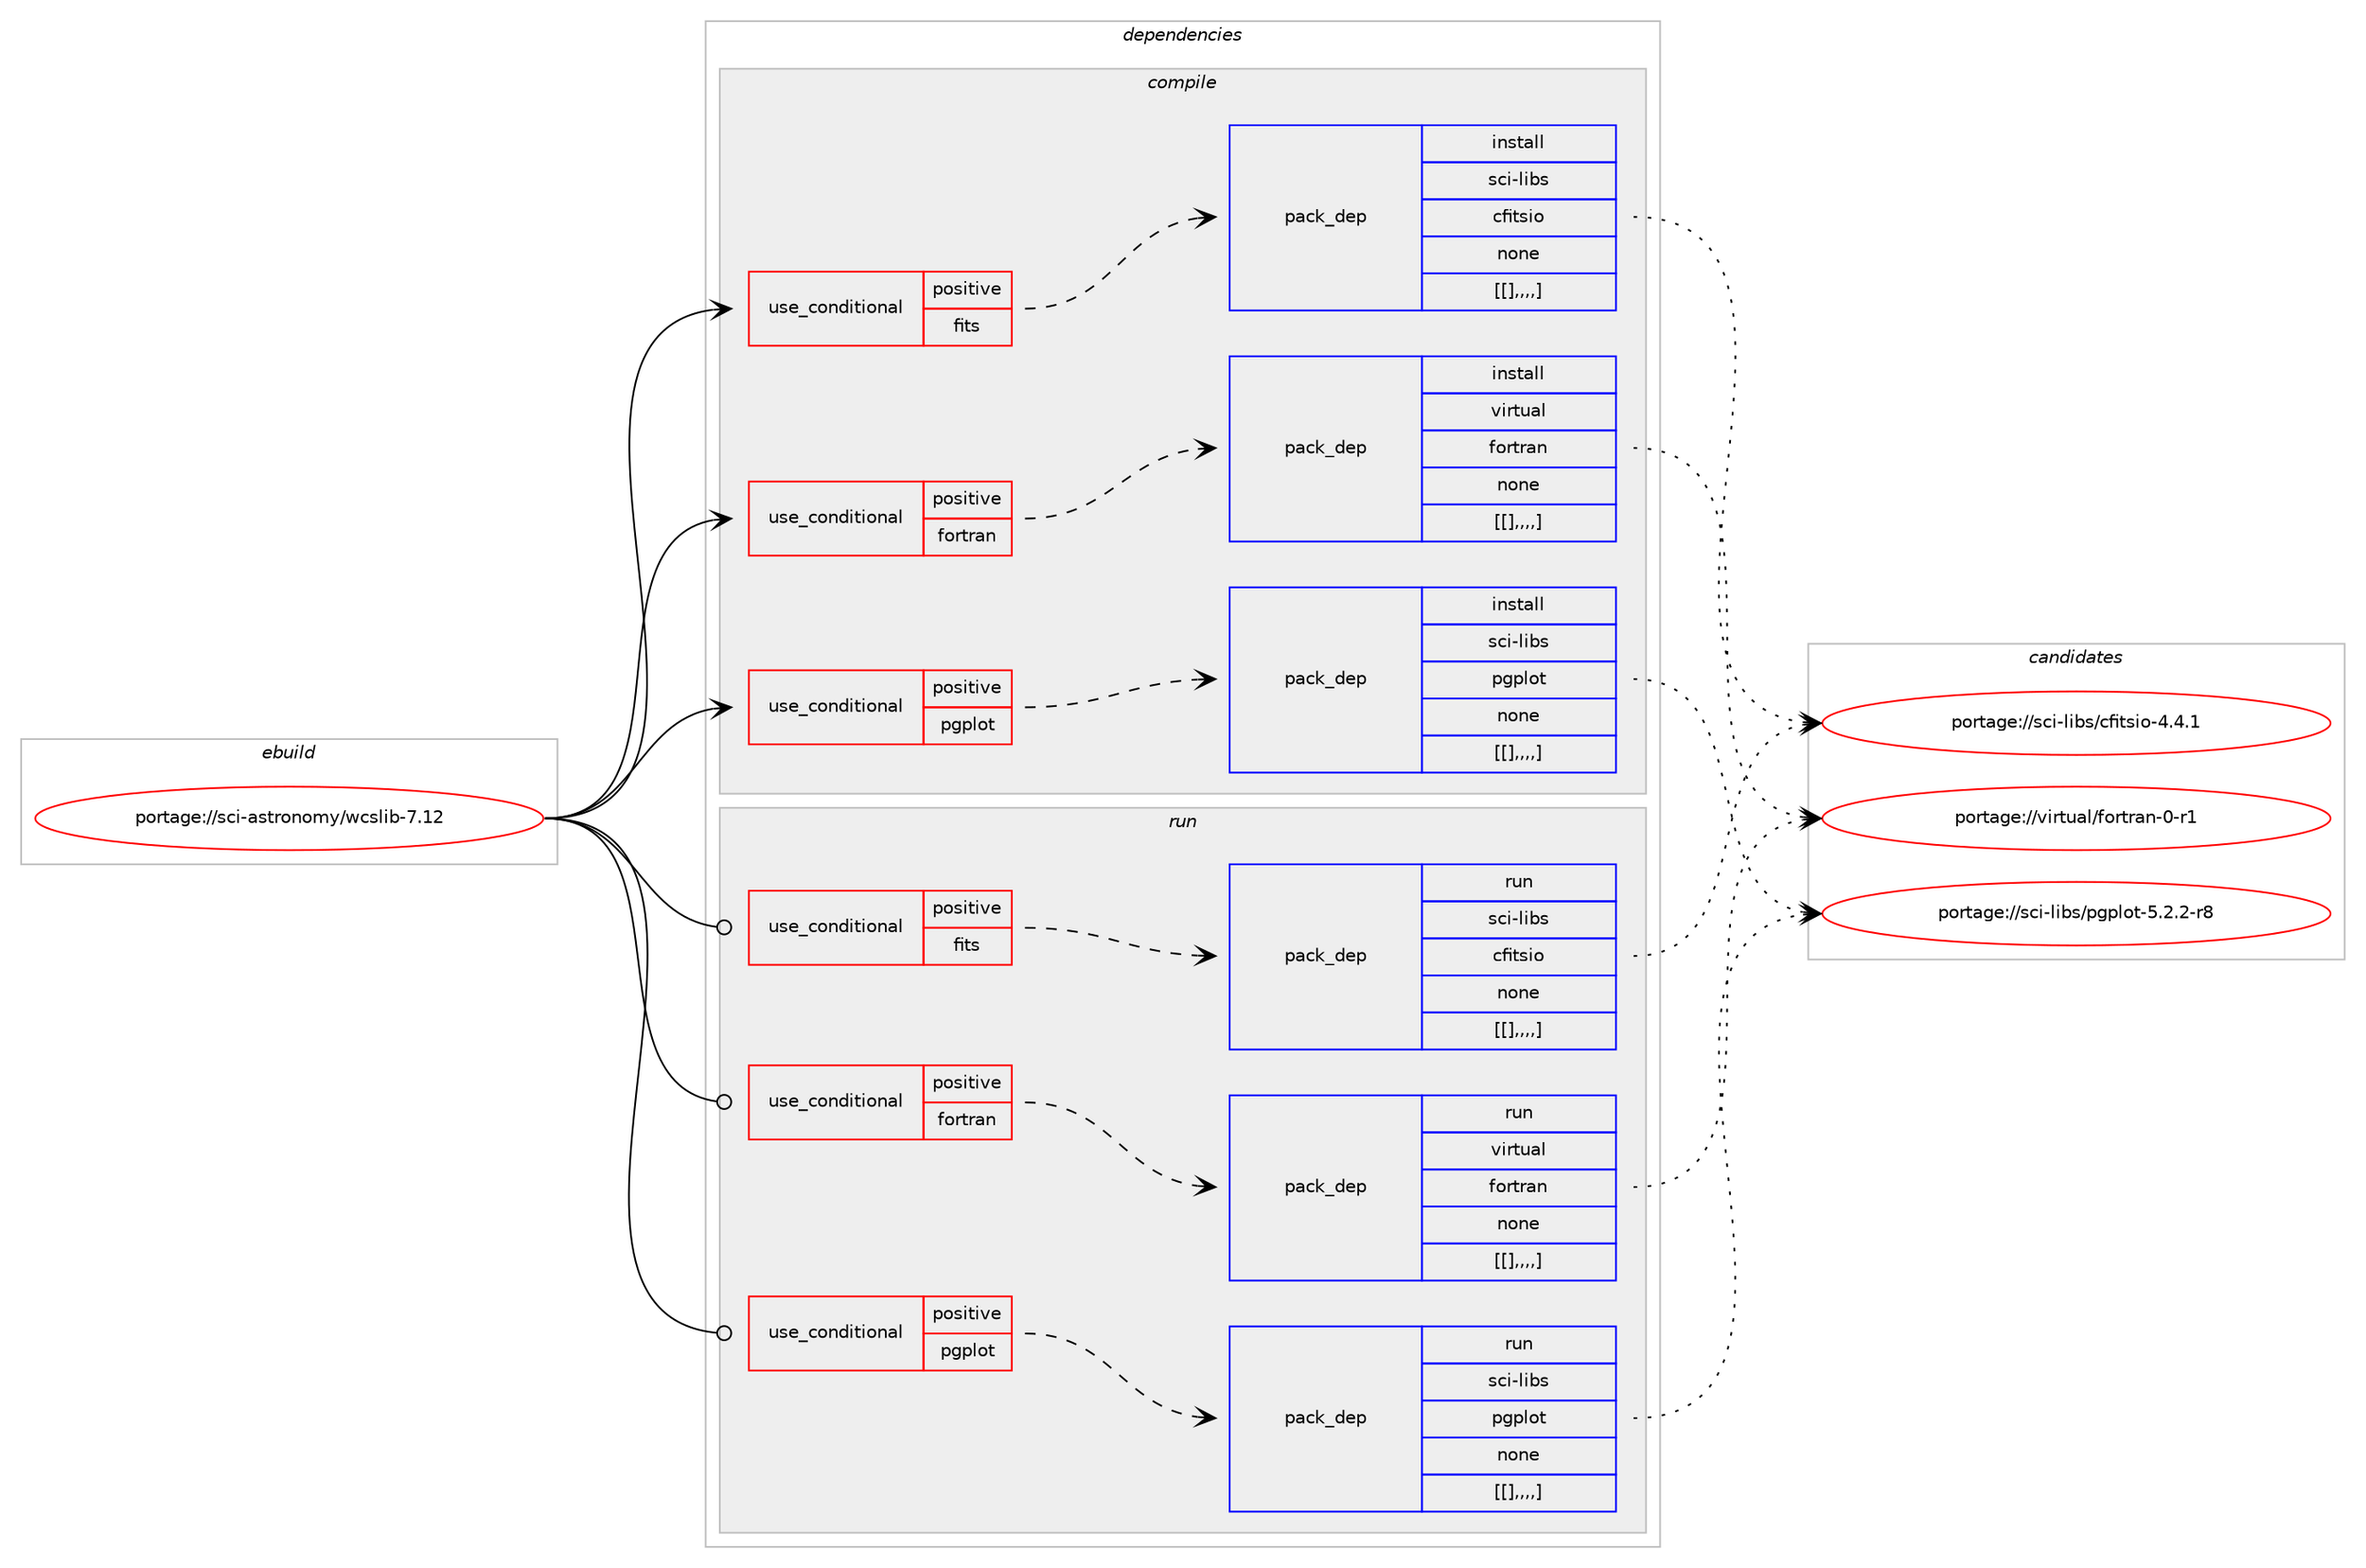 digraph prolog {

# *************
# Graph options
# *************

newrank=true;
concentrate=true;
compound=true;
graph [rankdir=LR,fontname=Helvetica,fontsize=10,ranksep=1.5];#, ranksep=2.5, nodesep=0.2];
edge  [arrowhead=vee];
node  [fontname=Helvetica,fontsize=10];

# **********
# The ebuild
# **********

subgraph cluster_leftcol {
color=gray;
label=<<i>ebuild</i>>;
id [label="portage://sci-astronomy/wcslib-7.12", color=red, width=4, href="../sci-astronomy/wcslib-7.12.svg"];
}

# ****************
# The dependencies
# ****************

subgraph cluster_midcol {
color=gray;
label=<<i>dependencies</i>>;
subgraph cluster_compile {
fillcolor="#eeeeee";
style=filled;
label=<<i>compile</i>>;
subgraph cond107589 {
dependency407882 [label=<<TABLE BORDER="0" CELLBORDER="1" CELLSPACING="0" CELLPADDING="4"><TR><TD ROWSPAN="3" CELLPADDING="10">use_conditional</TD></TR><TR><TD>positive</TD></TR><TR><TD>fits</TD></TR></TABLE>>, shape=none, color=red];
subgraph pack297336 {
dependency407883 [label=<<TABLE BORDER="0" CELLBORDER="1" CELLSPACING="0" CELLPADDING="4" WIDTH="220"><TR><TD ROWSPAN="6" CELLPADDING="30">pack_dep</TD></TR><TR><TD WIDTH="110">install</TD></TR><TR><TD>sci-libs</TD></TR><TR><TD>cfitsio</TD></TR><TR><TD>none</TD></TR><TR><TD>[[],,,,]</TD></TR></TABLE>>, shape=none, color=blue];
}
dependency407882:e -> dependency407883:w [weight=20,style="dashed",arrowhead="vee"];
}
id:e -> dependency407882:w [weight=20,style="solid",arrowhead="vee"];
subgraph cond107590 {
dependency407884 [label=<<TABLE BORDER="0" CELLBORDER="1" CELLSPACING="0" CELLPADDING="4"><TR><TD ROWSPAN="3" CELLPADDING="10">use_conditional</TD></TR><TR><TD>positive</TD></TR><TR><TD>fortran</TD></TR></TABLE>>, shape=none, color=red];
subgraph pack297337 {
dependency407885 [label=<<TABLE BORDER="0" CELLBORDER="1" CELLSPACING="0" CELLPADDING="4" WIDTH="220"><TR><TD ROWSPAN="6" CELLPADDING="30">pack_dep</TD></TR><TR><TD WIDTH="110">install</TD></TR><TR><TD>virtual</TD></TR><TR><TD>fortran</TD></TR><TR><TD>none</TD></TR><TR><TD>[[],,,,]</TD></TR></TABLE>>, shape=none, color=blue];
}
dependency407884:e -> dependency407885:w [weight=20,style="dashed",arrowhead="vee"];
}
id:e -> dependency407884:w [weight=20,style="solid",arrowhead="vee"];
subgraph cond107591 {
dependency407886 [label=<<TABLE BORDER="0" CELLBORDER="1" CELLSPACING="0" CELLPADDING="4"><TR><TD ROWSPAN="3" CELLPADDING="10">use_conditional</TD></TR><TR><TD>positive</TD></TR><TR><TD>pgplot</TD></TR></TABLE>>, shape=none, color=red];
subgraph pack297338 {
dependency407887 [label=<<TABLE BORDER="0" CELLBORDER="1" CELLSPACING="0" CELLPADDING="4" WIDTH="220"><TR><TD ROWSPAN="6" CELLPADDING="30">pack_dep</TD></TR><TR><TD WIDTH="110">install</TD></TR><TR><TD>sci-libs</TD></TR><TR><TD>pgplot</TD></TR><TR><TD>none</TD></TR><TR><TD>[[],,,,]</TD></TR></TABLE>>, shape=none, color=blue];
}
dependency407886:e -> dependency407887:w [weight=20,style="dashed",arrowhead="vee"];
}
id:e -> dependency407886:w [weight=20,style="solid",arrowhead="vee"];
}
subgraph cluster_compileandrun {
fillcolor="#eeeeee";
style=filled;
label=<<i>compile and run</i>>;
}
subgraph cluster_run {
fillcolor="#eeeeee";
style=filled;
label=<<i>run</i>>;
subgraph cond107592 {
dependency407888 [label=<<TABLE BORDER="0" CELLBORDER="1" CELLSPACING="0" CELLPADDING="4"><TR><TD ROWSPAN="3" CELLPADDING="10">use_conditional</TD></TR><TR><TD>positive</TD></TR><TR><TD>fits</TD></TR></TABLE>>, shape=none, color=red];
subgraph pack297339 {
dependency407889 [label=<<TABLE BORDER="0" CELLBORDER="1" CELLSPACING="0" CELLPADDING="4" WIDTH="220"><TR><TD ROWSPAN="6" CELLPADDING="30">pack_dep</TD></TR><TR><TD WIDTH="110">run</TD></TR><TR><TD>sci-libs</TD></TR><TR><TD>cfitsio</TD></TR><TR><TD>none</TD></TR><TR><TD>[[],,,,]</TD></TR></TABLE>>, shape=none, color=blue];
}
dependency407888:e -> dependency407889:w [weight=20,style="dashed",arrowhead="vee"];
}
id:e -> dependency407888:w [weight=20,style="solid",arrowhead="odot"];
subgraph cond107593 {
dependency407890 [label=<<TABLE BORDER="0" CELLBORDER="1" CELLSPACING="0" CELLPADDING="4"><TR><TD ROWSPAN="3" CELLPADDING="10">use_conditional</TD></TR><TR><TD>positive</TD></TR><TR><TD>fortran</TD></TR></TABLE>>, shape=none, color=red];
subgraph pack297340 {
dependency407891 [label=<<TABLE BORDER="0" CELLBORDER="1" CELLSPACING="0" CELLPADDING="4" WIDTH="220"><TR><TD ROWSPAN="6" CELLPADDING="30">pack_dep</TD></TR><TR><TD WIDTH="110">run</TD></TR><TR><TD>virtual</TD></TR><TR><TD>fortran</TD></TR><TR><TD>none</TD></TR><TR><TD>[[],,,,]</TD></TR></TABLE>>, shape=none, color=blue];
}
dependency407890:e -> dependency407891:w [weight=20,style="dashed",arrowhead="vee"];
}
id:e -> dependency407890:w [weight=20,style="solid",arrowhead="odot"];
subgraph cond107594 {
dependency407892 [label=<<TABLE BORDER="0" CELLBORDER="1" CELLSPACING="0" CELLPADDING="4"><TR><TD ROWSPAN="3" CELLPADDING="10">use_conditional</TD></TR><TR><TD>positive</TD></TR><TR><TD>pgplot</TD></TR></TABLE>>, shape=none, color=red];
subgraph pack297341 {
dependency407893 [label=<<TABLE BORDER="0" CELLBORDER="1" CELLSPACING="0" CELLPADDING="4" WIDTH="220"><TR><TD ROWSPAN="6" CELLPADDING="30">pack_dep</TD></TR><TR><TD WIDTH="110">run</TD></TR><TR><TD>sci-libs</TD></TR><TR><TD>pgplot</TD></TR><TR><TD>none</TD></TR><TR><TD>[[],,,,]</TD></TR></TABLE>>, shape=none, color=blue];
}
dependency407892:e -> dependency407893:w [weight=20,style="dashed",arrowhead="vee"];
}
id:e -> dependency407892:w [weight=20,style="solid",arrowhead="odot"];
}
}

# **************
# The candidates
# **************

subgraph cluster_choices {
rank=same;
color=gray;
label=<<i>candidates</i>>;

subgraph choice297336 {
color=black;
nodesep=1;
choice1159910545108105981154799102105116115105111455246524649 [label="portage://sci-libs/cfitsio-4.4.1", color=red, width=4,href="../sci-libs/cfitsio-4.4.1.svg"];
dependency407883:e -> choice1159910545108105981154799102105116115105111455246524649:w [style=dotted,weight="100"];
}
subgraph choice297337 {
color=black;
nodesep=1;
choice11810511411611797108471021111141161149711045484511449 [label="portage://virtual/fortran-0-r1", color=red, width=4,href="../virtual/fortran-0-r1.svg"];
dependency407885:e -> choice11810511411611797108471021111141161149711045484511449:w [style=dotted,weight="100"];
}
subgraph choice297338 {
color=black;
nodesep=1;
choice115991054510810598115471121031121081111164553465046504511456 [label="portage://sci-libs/pgplot-5.2.2-r8", color=red, width=4,href="../sci-libs/pgplot-5.2.2-r8.svg"];
dependency407887:e -> choice115991054510810598115471121031121081111164553465046504511456:w [style=dotted,weight="100"];
}
subgraph choice297339 {
color=black;
nodesep=1;
choice1159910545108105981154799102105116115105111455246524649 [label="portage://sci-libs/cfitsio-4.4.1", color=red, width=4,href="../sci-libs/cfitsio-4.4.1.svg"];
dependency407889:e -> choice1159910545108105981154799102105116115105111455246524649:w [style=dotted,weight="100"];
}
subgraph choice297340 {
color=black;
nodesep=1;
choice11810511411611797108471021111141161149711045484511449 [label="portage://virtual/fortran-0-r1", color=red, width=4,href="../virtual/fortran-0-r1.svg"];
dependency407891:e -> choice11810511411611797108471021111141161149711045484511449:w [style=dotted,weight="100"];
}
subgraph choice297341 {
color=black;
nodesep=1;
choice115991054510810598115471121031121081111164553465046504511456 [label="portage://sci-libs/pgplot-5.2.2-r8", color=red, width=4,href="../sci-libs/pgplot-5.2.2-r8.svg"];
dependency407893:e -> choice115991054510810598115471121031121081111164553465046504511456:w [style=dotted,weight="100"];
}
}

}
